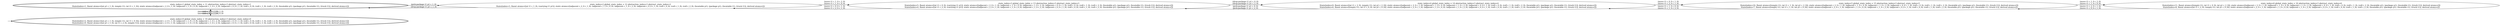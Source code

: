 digraph {
rankdir="LR"
s0[peripheries=2,label="state_index=0 global_state_index = 10 abstraction_index=3 abstract_state_index=0
State(index=2, fluent atoms=[(at p1 c_1_0), (empty t1), (at t1 c_0_0)], static atoms=[(adjacent c_2_0 c_1_0), (adjacent c_1_0 c_0_0), (adjacent c_1_0 c_2_0), (adjacent c_0_0 c_1_0), (cell c_0_0), (cell c_1_0), (cell c_2_0), (locatable p1), (package p1), (locatable t1), (truck t1)], derived atoms=[])
State(index=0, fluent atoms=[(at p1 c_1_0), (at t1 c_2_0), (empty t1)], static atoms=[(adjacent c_2_0 c_1_0), (adjacent c_1_0 c_0_0), (adjacent c_1_0 c_2_0), (adjacent c_0_0 c_1_0), (cell c_0_0), (cell c_1_0), (cell c_2_0), (locatable p1), (package p1), (locatable t1), (truck t1)], derived atoms=[])
"]
s1[peripheries=2,label="state_index=1 global_state_index = 11 abstraction_index=3 abstract_state_index=1
State(index=1, fluent atoms=[(at p1 c_1_0), (empty t1), (at t1 c_1_0)], static atoms=[(adjacent c_2_0 c_1_0), (adjacent c_1_0 c_0_0), (adjacent c_1_0 c_2_0), (adjacent c_0_0 c_1_0), (cell c_0_0), (cell c_1_0), (cell c_2_0), (locatable p1), (package p1), (locatable t1), (truck t1)], derived atoms=[])
"]
s2[label="state_index=2 global_state_index = 12 abstraction_index=3 abstract_state_index=2
State(index=3, fluent atoms=[(at t1 c_1_0), (carrying t1 p1)], static atoms=[(adjacent c_2_0 c_1_0), (adjacent c_1_0 c_0_0), (adjacent c_1_0 c_2_0), (adjacent c_0_0 c_1_0), (cell c_0_0), (cell c_1_0), (cell c_2_0), (locatable p1), (package p1), (locatable t1), (truck t1)], derived atoms=[])
"]
s3[label="state_index=3 global_state_index = 13 abstraction_index=3 abstract_state_index=3
State(index=5, fluent atoms=[(at t1 c_0_0), (carrying t1 p1)], static atoms=[(adjacent c_2_0 c_1_0), (adjacent c_1_0 c_0_0), (adjacent c_1_0 c_2_0), (adjacent c_0_0 c_1_0), (cell c_0_0), (cell c_1_0), (cell c_2_0), (locatable p1), (package p1), (locatable t1), (truck t1)], derived atoms=[])
State(index=4, fluent atoms=[(at t1 c_2_0), (carrying t1 p1)], static atoms=[(adjacent c_2_0 c_1_0), (adjacent c_1_0 c_0_0), (adjacent c_1_0 c_2_0), (adjacent c_0_0 c_1_0), (cell c_0_0), (cell c_1_0), (cell c_2_0), (locatable p1), (package p1), (locatable t1), (truck t1)], derived atoms=[])
"]
s4[label="state_index=4 global_state_index = 14 abstraction_index=3 abstract_state_index=4
State(index=9, fluent atoms=[(at t1 c_2_0), (empty t1), (at p1 c_2_0)], static atoms=[(adjacent c_2_0 c_1_0), (adjacent c_1_0 c_0_0), (adjacent c_1_0 c_2_0), (adjacent c_0_0 c_1_0), (cell c_0_0), (cell c_1_0), (cell c_2_0), (locatable p1), (package p1), (locatable t1), (truck t1)], derived atoms=[])
State(index=6, fluent atoms=[(empty t1), (at t1 c_0_0), (at p1 c_0_0)], static atoms=[(adjacent c_2_0 c_1_0), (adjacent c_1_0 c_0_0), (adjacent c_1_0 c_2_0), (adjacent c_0_0 c_1_0), (cell c_0_0), (cell c_1_0), (cell c_2_0), (locatable p1), (package p1), (locatable t1), (truck t1)], derived atoms=[])
"]
s5[label="state_index=5 global_state_index = 15 abstraction_index=3 abstract_state_index=5
State(index=10, fluent atoms=[(empty t1), (at t1 c_1_0), (at p1 c_2_0)], static atoms=[(adjacent c_2_0 c_1_0), (adjacent c_1_0 c_0_0), (adjacent c_1_0 c_2_0), (adjacent c_0_0 c_1_0), (cell c_0_0), (cell c_1_0), (cell c_2_0), (locatable p1), (package p1), (locatable t1), (truck t1)], derived atoms=[])
State(index=7, fluent atoms=[(empty t1), (at t1 c_1_0), (at p1 c_0_0)], static atoms=[(adjacent c_2_0 c_1_0), (adjacent c_1_0 c_0_0), (adjacent c_1_0 c_2_0), (adjacent c_0_0 c_1_0), (cell c_0_0), (cell c_1_0), (cell c_2_0), (locatable p1), (package p1), (locatable t1), (truck t1)], derived atoms=[])
"]
s6[label="state_index=6 global_state_index = 16 abstraction_index=3 abstract_state_index=6
State(index=11, fluent atoms=[(empty t1), (at t1 c_0_0), (at p1 c_2_0)], static atoms=[(adjacent c_2_0 c_1_0), (adjacent c_1_0 c_0_0), (adjacent c_1_0 c_2_0), (adjacent c_0_0 c_1_0), (cell c_0_0), (cell c_1_0), (cell c_2_0), (locatable p1), (package p1), (locatable t1), (truck t1)], derived atoms=[])
State(index=8, fluent atoms=[(at t1 c_2_0), (empty t1), (at p1 c_0_0)], static atoms=[(adjacent c_2_0 c_1_0), (adjacent c_1_0 c_0_0), (adjacent c_1_0 c_2_0), (adjacent c_0_0 c_1_0), (cell c_0_0), (cell c_1_0), (cell c_2_0), (locatable p1), (package p1), (locatable t1), (truck t1)], derived atoms=[])
"]
Dangling [ label = "", style = invis ]
{ rank = same; Dangling }
Dangling -> s0
{ rank = same; s6}
{ rank = same; s5}
{ rank = same; s4}
{ rank = same; s3}
{ rank = same; s2}
{ rank = same; s0,s1}
s0->s1 [label="(move t1 c_2_0 c_1_0)
(move t1 c_0_0 c_1_0)
"]
s1->s0 [label="(move t1 c_1_0 c_2_0)
(move t1 c_1_0 c_0_0)
"]
s1->s2 [label="(pick-package t1 p1 c_1_0)
"]
s2->s1 [label="(drop-package t1 p1 c_1_0)
"]
s2->s3 [label="(move t1 c_1_0 c_2_0)
(move t1 c_1_0 c_0_0)
"]
s3->s2 [label="(move t1 c_0_0 c_1_0)
(move t1 c_2_0 c_1_0)
"]
s3->s4 [label="(drop-package t1 p1 c_0_0)
(drop-package t1 p1 c_2_0)
"]
s4->s3 [label="(pick-package t1 p1 c_0_0)
(pick-package t1 p1 c_2_0)
"]
s4->s5 [label="(move t1 c_0_0 c_1_0)
(move t1 c_2_0 c_1_0)
"]
s5->s4 [label="(move t1 c_1_0 c_0_0)
(move t1 c_1_0 c_2_0)
"]
s5->s6 [label="(move t1 c_1_0 c_2_0)
(move t1 c_1_0 c_0_0)
"]
s6->s5 [label="(move t1 c_2_0 c_1_0)
(move t1 c_0_0 c_1_0)
"]
}
